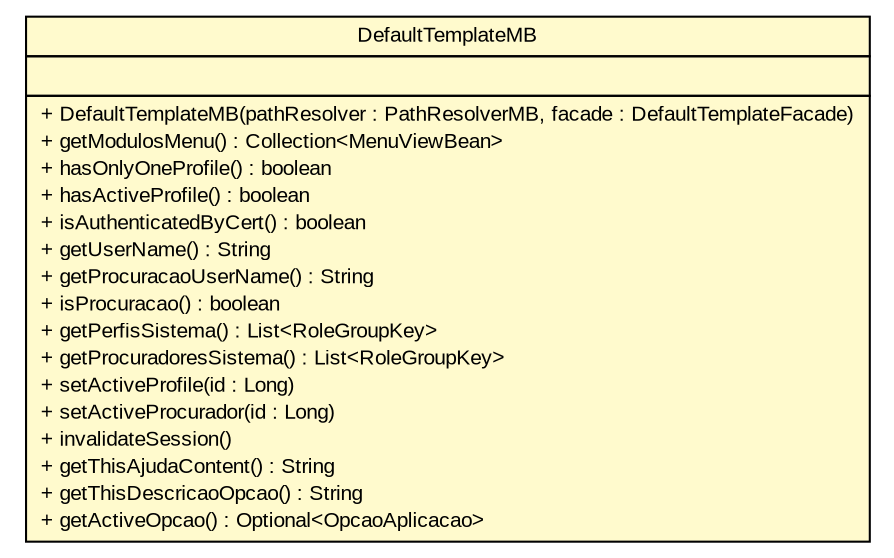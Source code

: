 #!/usr/local/bin/dot
#
# Class diagram 
# Generated by UMLGraph version R5_6 (http://www.umlgraph.org/)
#

digraph G {
	edge [fontname="arial",fontsize=10,labelfontname="arial",labelfontsize=10];
	node [fontname="arial",fontsize=10,shape=plaintext];
	nodesep=0.25;
	ranksep=0.5;
	// br.gov.to.sefaz.seg.template.managedbean.DefaultTemplateMB
	c541 [label=<<table title="br.gov.to.sefaz.seg.template.managedbean.DefaultTemplateMB" border="0" cellborder="1" cellspacing="0" cellpadding="2" port="p" bgcolor="lemonChiffon" href="./DefaultTemplateMB.html">
		<tr><td><table border="0" cellspacing="0" cellpadding="1">
<tr><td align="center" balign="center"> DefaultTemplateMB </td></tr>
		</table></td></tr>
		<tr><td><table border="0" cellspacing="0" cellpadding="1">
<tr><td align="left" balign="left">  </td></tr>
		</table></td></tr>
		<tr><td><table border="0" cellspacing="0" cellpadding="1">
<tr><td align="left" balign="left"> + DefaultTemplateMB(pathResolver : PathResolverMB, facade : DefaultTemplateFacade) </td></tr>
<tr><td align="left" balign="left"> + getModulosMenu() : Collection&lt;MenuViewBean&gt; </td></tr>
<tr><td align="left" balign="left"> + hasOnlyOneProfile() : boolean </td></tr>
<tr><td align="left" balign="left"> + hasActiveProfile() : boolean </td></tr>
<tr><td align="left" balign="left"> + isAuthenticatedByCert() : boolean </td></tr>
<tr><td align="left" balign="left"> + getUserName() : String </td></tr>
<tr><td align="left" balign="left"> + getProcuracaoUserName() : String </td></tr>
<tr><td align="left" balign="left"> + isProcuracao() : boolean </td></tr>
<tr><td align="left" balign="left"> + getPerfisSistema() : List&lt;RoleGroupKey&gt; </td></tr>
<tr><td align="left" balign="left"> + getProcuradoresSistema() : List&lt;RoleGroupKey&gt; </td></tr>
<tr><td align="left" balign="left"> + setActiveProfile(id : Long) </td></tr>
<tr><td align="left" balign="left"> + setActiveProcurador(id : Long) </td></tr>
<tr><td align="left" balign="left"> + invalidateSession() </td></tr>
<tr><td align="left" balign="left"> + getThisAjudaContent() : String </td></tr>
<tr><td align="left" balign="left"> + getThisDescricaoOpcao() : String </td></tr>
<tr><td align="left" balign="left"> + getActiveOpcao() : Optional&lt;OpcaoAplicacao&gt; </td></tr>
		</table></td></tr>
		</table>>, URL="./DefaultTemplateMB.html", fontname="arial", fontcolor="black", fontsize=10.0];
}

